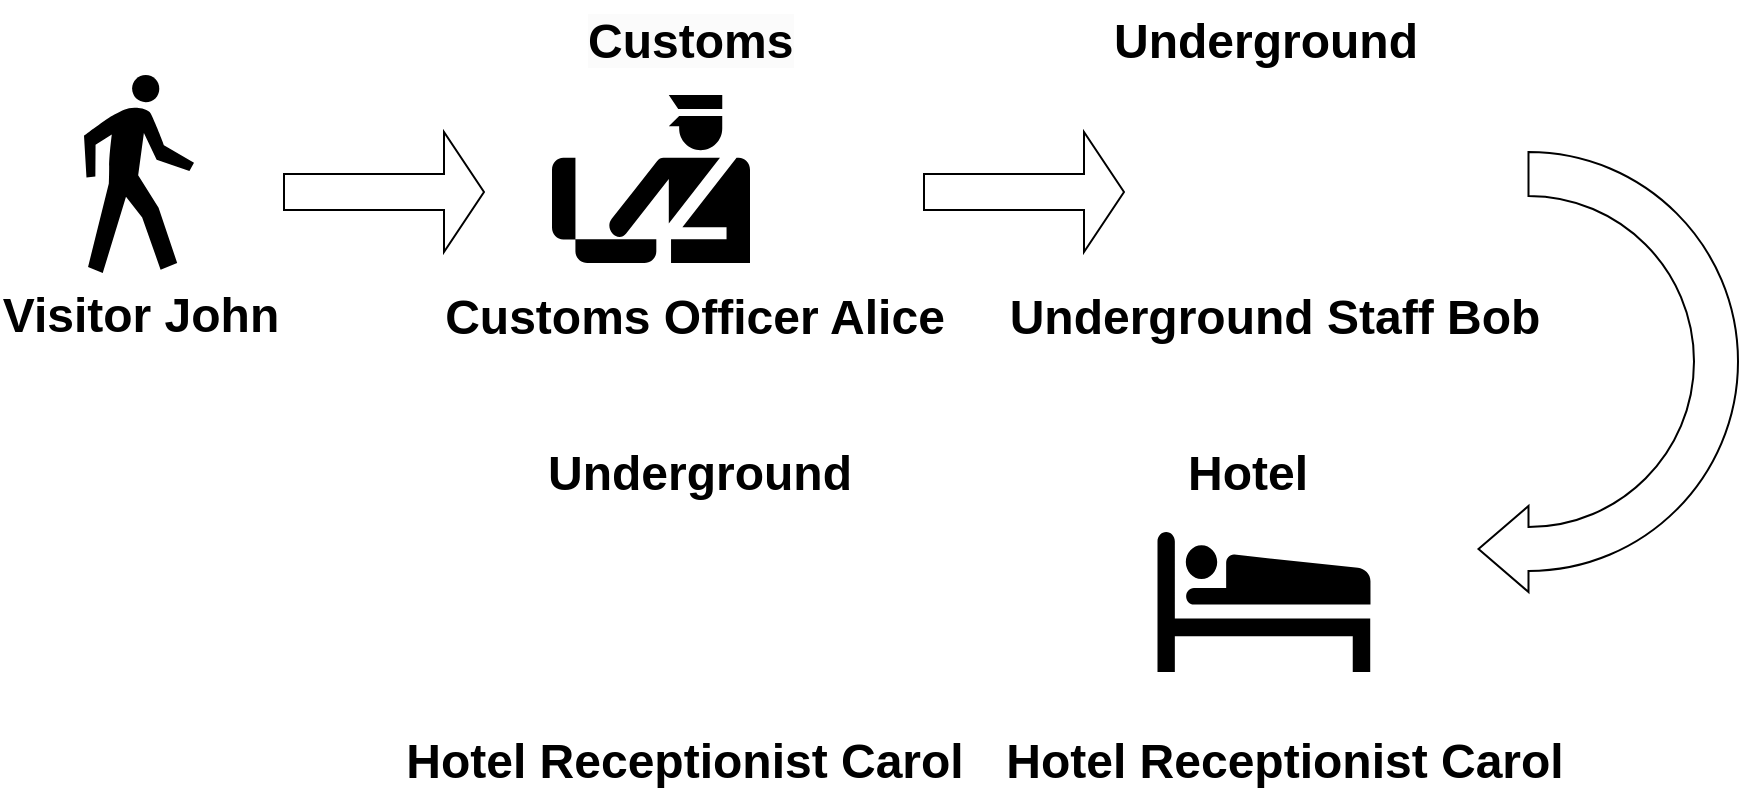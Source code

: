<mxfile version="21.6.9" type="github">
  <diagram name="Page-1" id="qUilC0vSFBUKwav31X2_">
    <mxGraphModel dx="1474" dy="1629" grid="1" gridSize="10" guides="1" tooltips="1" connect="1" arrows="1" fold="1" page="1" pageScale="1" pageWidth="827" pageHeight="1169" math="0" shadow="0">
      <root>
        <mxCell id="0" />
        <mxCell id="1" parent="0" />
        <mxCell id="ZjJyJiL3dWtTblCl84_8-6" value="&lt;b style=&quot;border-color: var(--border-color); font-size: 24px;&quot;&gt;Visitor John&lt;/b&gt;" style="shape=mxgraph.signs.people.walking;html=1;pointerEvents=1;fillColor=#000000;strokeColor=none;verticalLabelPosition=bottom;verticalAlign=top;align=center;" parent="1" vertex="1">
          <mxGeometry x="100" y="221.5" width="55" height="99" as="geometry" />
        </mxCell>
        <mxCell id="tX2oDrG0ECwIlv_tpg-x-3" value="" style="shape=singleArrow;whiteSpace=wrap;html=1;" vertex="1" parent="1">
          <mxGeometry x="200" y="250" width="100" height="60" as="geometry" />
        </mxCell>
        <mxCell id="tX2oDrG0ECwIlv_tpg-x-4" value="" style="group" vertex="1" connectable="0" parent="1">
          <mxGeometry x="270" y="184" width="270" height="179" as="geometry" />
        </mxCell>
        <mxCell id="ZjJyJiL3dWtTblCl84_8-7" value="" style="shape=mxgraph.signs.travel.customs;html=1;pointerEvents=1;fillColor=#000000;strokeColor=none;verticalLabelPosition=bottom;verticalAlign=top;align=center;movable=1;resizable=1;rotatable=1;deletable=1;editable=1;locked=0;connectable=1;" parent="tX2oDrG0ECwIlv_tpg-x-4" vertex="1">
          <mxGeometry x="64" y="47.5" width="99" height="84" as="geometry" />
        </mxCell>
        <mxCell id="ZjJyJiL3dWtTblCl84_8-8" value="&lt;b style=&quot;border-color: var(--border-color); font-size: 24px;&quot;&gt;Customs Officer Alice&lt;/b&gt;" style="text;html=1;align=center;verticalAlign=middle;resizable=1;points=[];autosize=1;strokeColor=none;fillColor=none;movable=1;rotatable=1;deletable=1;editable=1;locked=0;connectable=1;" parent="tX2oDrG0ECwIlv_tpg-x-4" vertex="1">
          <mxGeometry y="139" width="270" height="40" as="geometry" />
        </mxCell>
        <mxCell id="ZjJyJiL3dWtTblCl84_8-9" value="&lt;b style=&quot;border-color: var(--border-color); color: rgb(0, 0, 0); font-family: Helvetica; font-style: normal; font-variant-ligatures: normal; font-variant-caps: normal; letter-spacing: normal; orphans: 2; text-align: center; text-indent: 0px; text-transform: none; widows: 2; word-spacing: 0px; -webkit-text-stroke-width: 0px; background-color: rgb(251, 251, 251); text-decoration-thickness: initial; text-decoration-style: initial; text-decoration-color: initial; font-size: 24px;&quot;&gt;Customs&lt;/b&gt;" style="text;whiteSpace=wrap;html=1;movable=1;resizable=1;rotatable=1;deletable=1;editable=1;locked=0;connectable=1;" parent="tX2oDrG0ECwIlv_tpg-x-4" vertex="1">
          <mxGeometry x="80" width="140" height="50" as="geometry" />
        </mxCell>
        <mxCell id="ZjJyJiL3dWtTblCl84_8-10" value="" style="shape=image;html=1;verticalAlign=top;verticalLabelPosition=bottom;labelBackgroundColor=#ffffff;imageAspect=0;aspect=fixed;image=https://cdn4.iconfinder.com/data/icons/transportation-190/1000/london_under_underground_city_mining_underpass_parking-128.png" parent="1" vertex="1">
          <mxGeometry x="611.5" y="202" width="143" height="143" as="geometry" />
        </mxCell>
        <mxCell id="ZjJyJiL3dWtTblCl84_8-12" value="&lt;div style=&quot;text-align: center;&quot;&gt;&lt;span style=&quot;background-color: initial; font-size: 24px;&quot;&gt;&lt;b&gt;Underground&lt;/b&gt;&lt;/span&gt;&lt;/div&gt;" style="text;whiteSpace=wrap;html=1;" parent="1" vertex="1">
          <mxGeometry x="613" y="184" width="140" height="50" as="geometry" />
        </mxCell>
        <mxCell id="tX2oDrG0ECwIlv_tpg-x-1" value="&lt;font style=&quot;font-size: 24px;&quot;&gt;&lt;b&gt;Underground Staff Bob&lt;/b&gt;&lt;/font&gt;" style="text;html=1;align=center;verticalAlign=middle;resizable=0;points=[];autosize=1;strokeColor=none;fillColor=none;" vertex="1" parent="1">
          <mxGeometry x="550" y="322.5" width="290" height="40" as="geometry" />
        </mxCell>
        <mxCell id="tX2oDrG0ECwIlv_tpg-x-7" value="" style="shape=singleArrow;whiteSpace=wrap;html=1;" vertex="1" parent="1">
          <mxGeometry x="520" y="250" width="100" height="60" as="geometry" />
        </mxCell>
        <mxCell id="tX2oDrG0ECwIlv_tpg-x-8" value="" style="html=1;shadow=0;dashed=0;align=center;verticalAlign=middle;shape=mxgraph.arrows2.uTurnArrow;dy=11;arrowHead=43;dx2=25;rotation=-180;" vertex="1" parent="1">
          <mxGeometry x="827" y="260" width="100" height="220" as="geometry" />
        </mxCell>
        <mxCell id="tX2oDrG0ECwIlv_tpg-x-9" value="" style="shape=mxgraph.signs.travel.hotel;html=1;pointerEvents=1;fillColor=#000000;strokeColor=none;verticalLabelPosition=bottom;verticalAlign=top;align=center;" vertex="1" parent="1">
          <mxGeometry x="636.75" y="450" width="106.5" height="70" as="geometry" />
        </mxCell>
        <mxCell id="tX2oDrG0ECwIlv_tpg-x-10" value="&lt;div style=&quot;text-align: center;&quot;&gt;&lt;span style=&quot;background-color: initial; font-size: 24px;&quot;&gt;&lt;b&gt;Hotel&lt;/b&gt;&lt;/span&gt;&lt;/div&gt;" style="text;whiteSpace=wrap;html=1;" vertex="1" parent="1">
          <mxGeometry x="650" y="400" width="140" height="50" as="geometry" />
        </mxCell>
        <mxCell id="tX2oDrG0ECwIlv_tpg-x-11" value="&lt;font style=&quot;font-size: 24px;&quot;&gt;&lt;b&gt;Hotel Receptionist Carol&lt;/b&gt;&lt;/font&gt;" style="text;html=1;align=center;verticalAlign=middle;resizable=0;points=[];autosize=1;strokeColor=none;fillColor=none;" vertex="1" parent="1">
          <mxGeometry x="550" y="545" width="300" height="40" as="geometry" />
        </mxCell>
        <mxCell id="tX2oDrG0ECwIlv_tpg-x-14" value="&lt;div style=&quot;text-align: center;&quot;&gt;&lt;span style=&quot;background-color: initial; font-size: 24px;&quot;&gt;&lt;b&gt;Underground&lt;/b&gt;&lt;/span&gt;&lt;/div&gt;" style="text;whiteSpace=wrap;html=1;" vertex="1" parent="1">
          <mxGeometry x="330" y="400" width="140" height="50" as="geometry" />
        </mxCell>
        <mxCell id="tX2oDrG0ECwIlv_tpg-x-15" value="" style="shape=image;html=1;verticalAlign=top;verticalLabelPosition=bottom;labelBackgroundColor=#ffffff;imageAspect=0;aspect=fixed;image=https://cdn1.iconfinder.com/data/icons/ionicons-sharp-vol-2/512/restaurant-sharp-128.png" vertex="1" parent="1">
          <mxGeometry x="363.5" y="450" width="83" height="83" as="geometry" />
        </mxCell>
        <mxCell id="tX2oDrG0ECwIlv_tpg-x-16" value="&lt;font style=&quot;font-size: 24px;&quot;&gt;&lt;b&gt;Hotel Receptionist Carol&lt;/b&gt;&lt;/font&gt;" style="text;html=1;align=center;verticalAlign=middle;resizable=0;points=[];autosize=1;strokeColor=none;fillColor=none;" vertex="1" parent="1">
          <mxGeometry x="250" y="545" width="300" height="40" as="geometry" />
        </mxCell>
      </root>
    </mxGraphModel>
  </diagram>
</mxfile>
